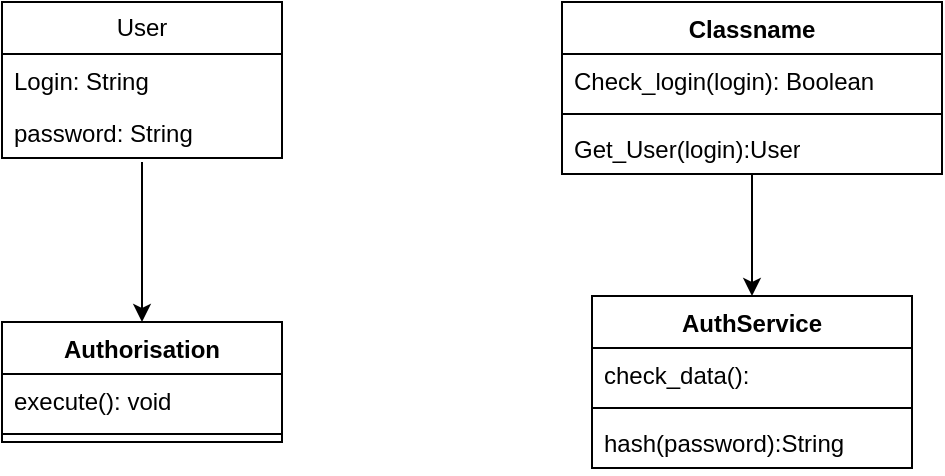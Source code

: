 <mxfile version="27.1.0">
  <diagram name="Страница — 1" id="FeteMBThsGNyVN5PJCR6">
    <mxGraphModel dx="1228" dy="574" grid="1" gridSize="10" guides="1" tooltips="1" connect="1" arrows="1" fold="1" page="1" pageScale="1" pageWidth="827" pageHeight="1169" math="0" shadow="0">
      <root>
        <mxCell id="0" />
        <mxCell id="1" parent="0" />
        <mxCell id="eKCXx-nB5XvQHxFbYbrp-9" value="" style="edgeStyle=orthogonalEdgeStyle;rounded=0;orthogonalLoop=1;jettySize=auto;html=1;entryX=0.5;entryY=0;entryDx=0;entryDy=0;" edge="1" parent="1" target="eKCXx-nB5XvQHxFbYbrp-5">
          <mxGeometry relative="1" as="geometry">
            <mxPoint x="190" y="120" as="sourcePoint" />
            <Array as="points">
              <mxPoint x="190" y="120" />
            </Array>
          </mxGeometry>
        </mxCell>
        <mxCell id="eKCXx-nB5XvQHxFbYbrp-1" value="User" style="swimlane;fontStyle=0;childLayout=stackLayout;horizontal=1;startSize=26;fillColor=none;horizontalStack=0;resizeParent=1;resizeParentMax=0;resizeLast=0;collapsible=1;marginBottom=0;whiteSpace=wrap;html=1;" vertex="1" parent="1">
          <mxGeometry x="120" y="40" width="140" height="78" as="geometry">
            <mxRectangle x="120" y="40" width="100" height="30" as="alternateBounds" />
          </mxGeometry>
        </mxCell>
        <mxCell id="eKCXx-nB5XvQHxFbYbrp-2" value="Login: String" style="text;strokeColor=none;fillColor=none;align=left;verticalAlign=top;spacingLeft=4;spacingRight=4;overflow=hidden;rotatable=0;points=[[0,0.5],[1,0.5]];portConstraint=eastwest;whiteSpace=wrap;html=1;" vertex="1" parent="eKCXx-nB5XvQHxFbYbrp-1">
          <mxGeometry y="26" width="140" height="26" as="geometry" />
        </mxCell>
        <mxCell id="eKCXx-nB5XvQHxFbYbrp-3" value="password: String" style="text;strokeColor=none;fillColor=none;align=left;verticalAlign=top;spacingLeft=4;spacingRight=4;overflow=hidden;rotatable=0;points=[[0,0.5],[1,0.5]];portConstraint=eastwest;whiteSpace=wrap;html=1;" vertex="1" parent="eKCXx-nB5XvQHxFbYbrp-1">
          <mxGeometry y="52" width="140" height="26" as="geometry" />
        </mxCell>
        <mxCell id="eKCXx-nB5XvQHxFbYbrp-5" value="Authorisation" style="swimlane;fontStyle=1;align=center;verticalAlign=top;childLayout=stackLayout;horizontal=1;startSize=26;horizontalStack=0;resizeParent=1;resizeParentMax=0;resizeLast=0;collapsible=1;marginBottom=0;whiteSpace=wrap;html=1;" vertex="1" parent="1">
          <mxGeometry x="120" y="200" width="140" height="60" as="geometry" />
        </mxCell>
        <mxCell id="eKCXx-nB5XvQHxFbYbrp-6" value="execute(): void" style="text;strokeColor=none;fillColor=none;align=left;verticalAlign=top;spacingLeft=4;spacingRight=4;overflow=hidden;rotatable=0;points=[[0,0.5],[1,0.5]];portConstraint=eastwest;whiteSpace=wrap;html=1;" vertex="1" parent="eKCXx-nB5XvQHxFbYbrp-5">
          <mxGeometry y="26" width="140" height="26" as="geometry" />
        </mxCell>
        <mxCell id="eKCXx-nB5XvQHxFbYbrp-7" value="" style="line;strokeWidth=1;fillColor=none;align=left;verticalAlign=middle;spacingTop=-1;spacingLeft=3;spacingRight=3;rotatable=0;labelPosition=right;points=[];portConstraint=eastwest;strokeColor=inherit;" vertex="1" parent="eKCXx-nB5XvQHxFbYbrp-5">
          <mxGeometry y="52" width="140" height="8" as="geometry" />
        </mxCell>
        <mxCell id="eKCXx-nB5XvQHxFbYbrp-18" value="" style="edgeStyle=orthogonalEdgeStyle;rounded=0;orthogonalLoop=1;jettySize=auto;html=1;entryX=0.5;entryY=0;entryDx=0;entryDy=0;" edge="1" parent="1" source="eKCXx-nB5XvQHxFbYbrp-10" target="eKCXx-nB5XvQHxFbYbrp-14">
          <mxGeometry relative="1" as="geometry">
            <Array as="points" />
          </mxGeometry>
        </mxCell>
        <mxCell id="eKCXx-nB5XvQHxFbYbrp-10" value="Classname" style="swimlane;fontStyle=1;align=center;verticalAlign=top;childLayout=stackLayout;horizontal=1;startSize=26;horizontalStack=0;resizeParent=1;resizeParentMax=0;resizeLast=0;collapsible=1;marginBottom=0;whiteSpace=wrap;html=1;" vertex="1" parent="1">
          <mxGeometry x="400" y="40" width="190" height="86" as="geometry" />
        </mxCell>
        <mxCell id="eKCXx-nB5XvQHxFbYbrp-11" value="Check_login(login): Boolean" style="text;strokeColor=none;fillColor=none;align=left;verticalAlign=top;spacingLeft=4;spacingRight=4;overflow=hidden;rotatable=0;points=[[0,0.5],[1,0.5]];portConstraint=eastwest;whiteSpace=wrap;html=1;" vertex="1" parent="eKCXx-nB5XvQHxFbYbrp-10">
          <mxGeometry y="26" width="190" height="26" as="geometry" />
        </mxCell>
        <mxCell id="eKCXx-nB5XvQHxFbYbrp-12" value="" style="line;strokeWidth=1;fillColor=none;align=left;verticalAlign=middle;spacingTop=-1;spacingLeft=3;spacingRight=3;rotatable=0;labelPosition=right;points=[];portConstraint=eastwest;strokeColor=inherit;" vertex="1" parent="eKCXx-nB5XvQHxFbYbrp-10">
          <mxGeometry y="52" width="190" height="8" as="geometry" />
        </mxCell>
        <mxCell id="eKCXx-nB5XvQHxFbYbrp-13" value="Get_User(login):User" style="text;strokeColor=none;fillColor=none;align=left;verticalAlign=top;spacingLeft=4;spacingRight=4;overflow=hidden;rotatable=0;points=[[0,0.5],[1,0.5]];portConstraint=eastwest;whiteSpace=wrap;html=1;" vertex="1" parent="eKCXx-nB5XvQHxFbYbrp-10">
          <mxGeometry y="60" width="190" height="26" as="geometry" />
        </mxCell>
        <mxCell id="eKCXx-nB5XvQHxFbYbrp-14" value="AuthService" style="swimlane;fontStyle=1;align=center;verticalAlign=top;childLayout=stackLayout;horizontal=1;startSize=26;horizontalStack=0;resizeParent=1;resizeParentMax=0;resizeLast=0;collapsible=1;marginBottom=0;whiteSpace=wrap;html=1;" vertex="1" parent="1">
          <mxGeometry x="415" y="187" width="160" height="86" as="geometry" />
        </mxCell>
        <mxCell id="eKCXx-nB5XvQHxFbYbrp-15" value="check_data():" style="text;strokeColor=none;fillColor=none;align=left;verticalAlign=top;spacingLeft=4;spacingRight=4;overflow=hidden;rotatable=0;points=[[0,0.5],[1,0.5]];portConstraint=eastwest;whiteSpace=wrap;html=1;" vertex="1" parent="eKCXx-nB5XvQHxFbYbrp-14">
          <mxGeometry y="26" width="160" height="26" as="geometry" />
        </mxCell>
        <mxCell id="eKCXx-nB5XvQHxFbYbrp-16" value="" style="line;strokeWidth=1;fillColor=none;align=left;verticalAlign=middle;spacingTop=-1;spacingLeft=3;spacingRight=3;rotatable=0;labelPosition=right;points=[];portConstraint=eastwest;strokeColor=inherit;" vertex="1" parent="eKCXx-nB5XvQHxFbYbrp-14">
          <mxGeometry y="52" width="160" height="8" as="geometry" />
        </mxCell>
        <mxCell id="eKCXx-nB5XvQHxFbYbrp-17" value="hash(password):String" style="text;strokeColor=none;fillColor=none;align=left;verticalAlign=top;spacingLeft=4;spacingRight=4;overflow=hidden;rotatable=0;points=[[0,0.5],[1,0.5]];portConstraint=eastwest;whiteSpace=wrap;html=1;" vertex="1" parent="eKCXx-nB5XvQHxFbYbrp-14">
          <mxGeometry y="60" width="160" height="26" as="geometry" />
        </mxCell>
      </root>
    </mxGraphModel>
  </diagram>
</mxfile>
